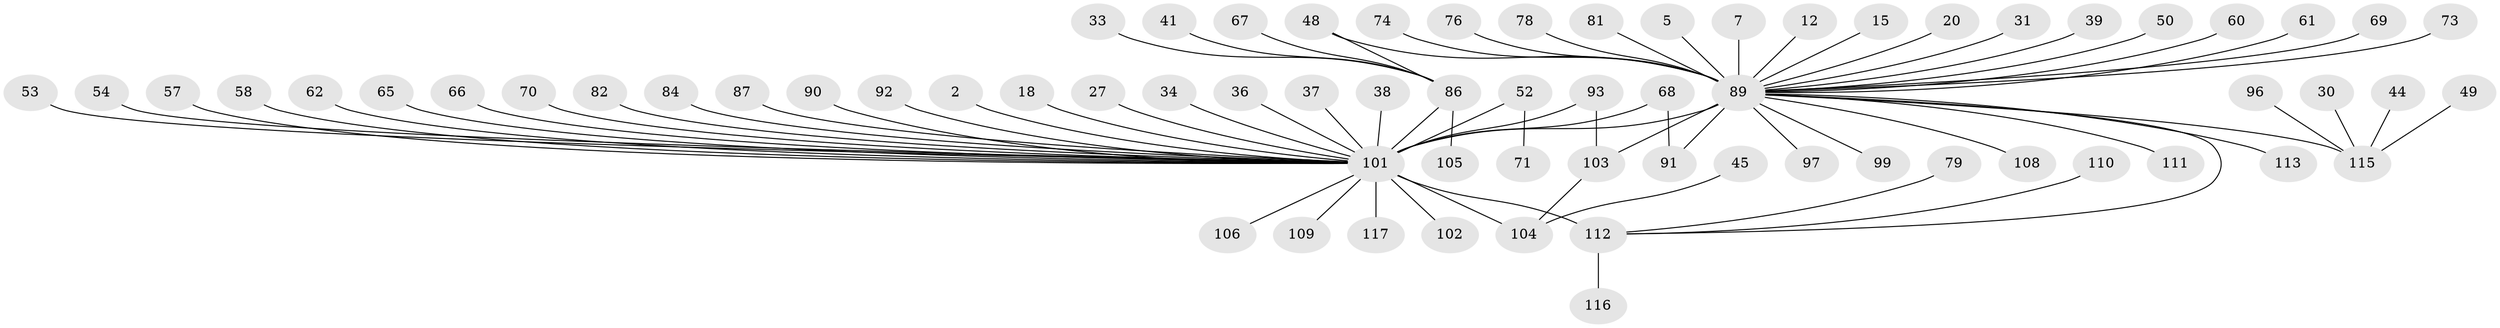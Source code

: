 // original degree distribution, {28: 0.008547008547008548, 1: 0.5555555555555556, 31: 0.008547008547008548, 4: 0.05982905982905983, 8: 0.03418803418803419, 2: 0.1623931623931624, 6: 0.02564102564102564, 16: 0.008547008547008548, 3: 0.1282051282051282, 5: 0.008547008547008548}
// Generated by graph-tools (version 1.1) at 2025/51/03/04/25 21:51:57]
// undirected, 70 vertices, 74 edges
graph export_dot {
graph [start="1"]
  node [color=gray90,style=filled];
  2;
  5;
  7;
  12;
  15;
  18;
  20;
  27;
  30;
  31;
  33;
  34;
  36;
  37;
  38;
  39;
  41;
  44;
  45;
  48;
  49;
  50;
  52;
  53;
  54;
  57;
  58;
  60;
  61;
  62;
  65 [super="+46"];
  66;
  67;
  68 [super="+63"];
  69;
  70;
  71;
  73;
  74;
  76;
  78;
  79 [super="+51"];
  81;
  82;
  84;
  86 [super="+26+55"];
  87;
  89 [super="+77+80+88"];
  90 [super="+85"];
  91;
  92;
  93 [super="+64"];
  96;
  97;
  99;
  101 [super="+83+98+19"];
  102;
  103 [super="+40+75"];
  104 [super="+24"];
  105;
  106;
  108 [super="+22"];
  109;
  110;
  111 [super="+95"];
  112 [super="+72+107"];
  113;
  115 [super="+29"];
  116 [super="+114"];
  117 [super="+8"];
  2 -- 101;
  5 -- 89;
  7 -- 89;
  12 -- 89;
  15 -- 89;
  18 -- 101;
  20 -- 89;
  27 -- 101;
  30 -- 115;
  31 -- 89;
  33 -- 86;
  34 -- 101;
  36 -- 101;
  37 -- 101;
  38 -- 101;
  39 -- 89;
  41 -- 86;
  44 -- 115;
  45 -- 104;
  48 -- 86;
  48 -- 89;
  49 -- 115;
  50 -- 89;
  52 -- 71;
  52 -- 101 [weight=2];
  53 -- 101;
  54 -- 101;
  57 -- 101;
  58 -- 101;
  60 -- 89;
  61 -- 89;
  62 -- 101;
  65 -- 101;
  66 -- 101;
  67 -- 86;
  68 -- 91;
  68 -- 101 [weight=3];
  69 -- 89;
  70 -- 101;
  73 -- 89;
  74 -- 89;
  76 -- 89;
  78 -- 89;
  79 -- 112;
  81 -- 89;
  82 -- 101;
  84 -- 101;
  86 -- 105;
  86 -- 101 [weight=5];
  87 -- 101;
  89 -- 91;
  89 -- 97;
  89 -- 99;
  89 -- 101 [weight=12];
  89 -- 108;
  89 -- 111;
  89 -- 112 [weight=2];
  89 -- 113;
  89 -- 115 [weight=3];
  89 -- 103 [weight=2];
  90 -- 101;
  92 -- 101;
  93 -- 101 [weight=2];
  93 -- 103;
  96 -- 115;
  101 -- 102;
  101 -- 106;
  101 -- 117;
  101 -- 112 [weight=5];
  101 -- 109;
  101 -- 104 [weight=2];
  103 -- 104;
  110 -- 112;
  112 -- 116;
}
